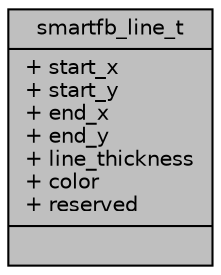 digraph "smartfb_line_t"
{
 // INTERACTIVE_SVG=YES
 // LATEX_PDF_SIZE
  bgcolor="transparent";
  edge [fontname="Helvetica",fontsize="10",labelfontname="Helvetica",labelfontsize="10"];
  node [fontname="Helvetica",fontsize="10",shape=record];
  Node1 [label="{smartfb_line_t\n|+ start_x\l+ start_y\l+ end_x\l+ end_y\l+ line_thickness\l+ color\l+ reserved\l|}",height=0.2,width=0.4,color="black", fillcolor="grey75", style="filled", fontcolor="black",tooltip="Description of line parameters."];
}
